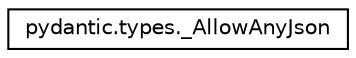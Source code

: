 digraph "Graphical Class Hierarchy"
{
 // LATEX_PDF_SIZE
  edge [fontname="Helvetica",fontsize="10",labelfontname="Helvetica",labelfontsize="10"];
  node [fontname="Helvetica",fontsize="10",shape=record];
  rankdir="LR";
  Node0 [label="pydantic.types._AllowAnyJson",height=0.2,width=0.4,color="black", fillcolor="white", style="filled",URL="$classpydantic_1_1types_1_1__AllowAnyJson.html",tooltip=" "];
}
